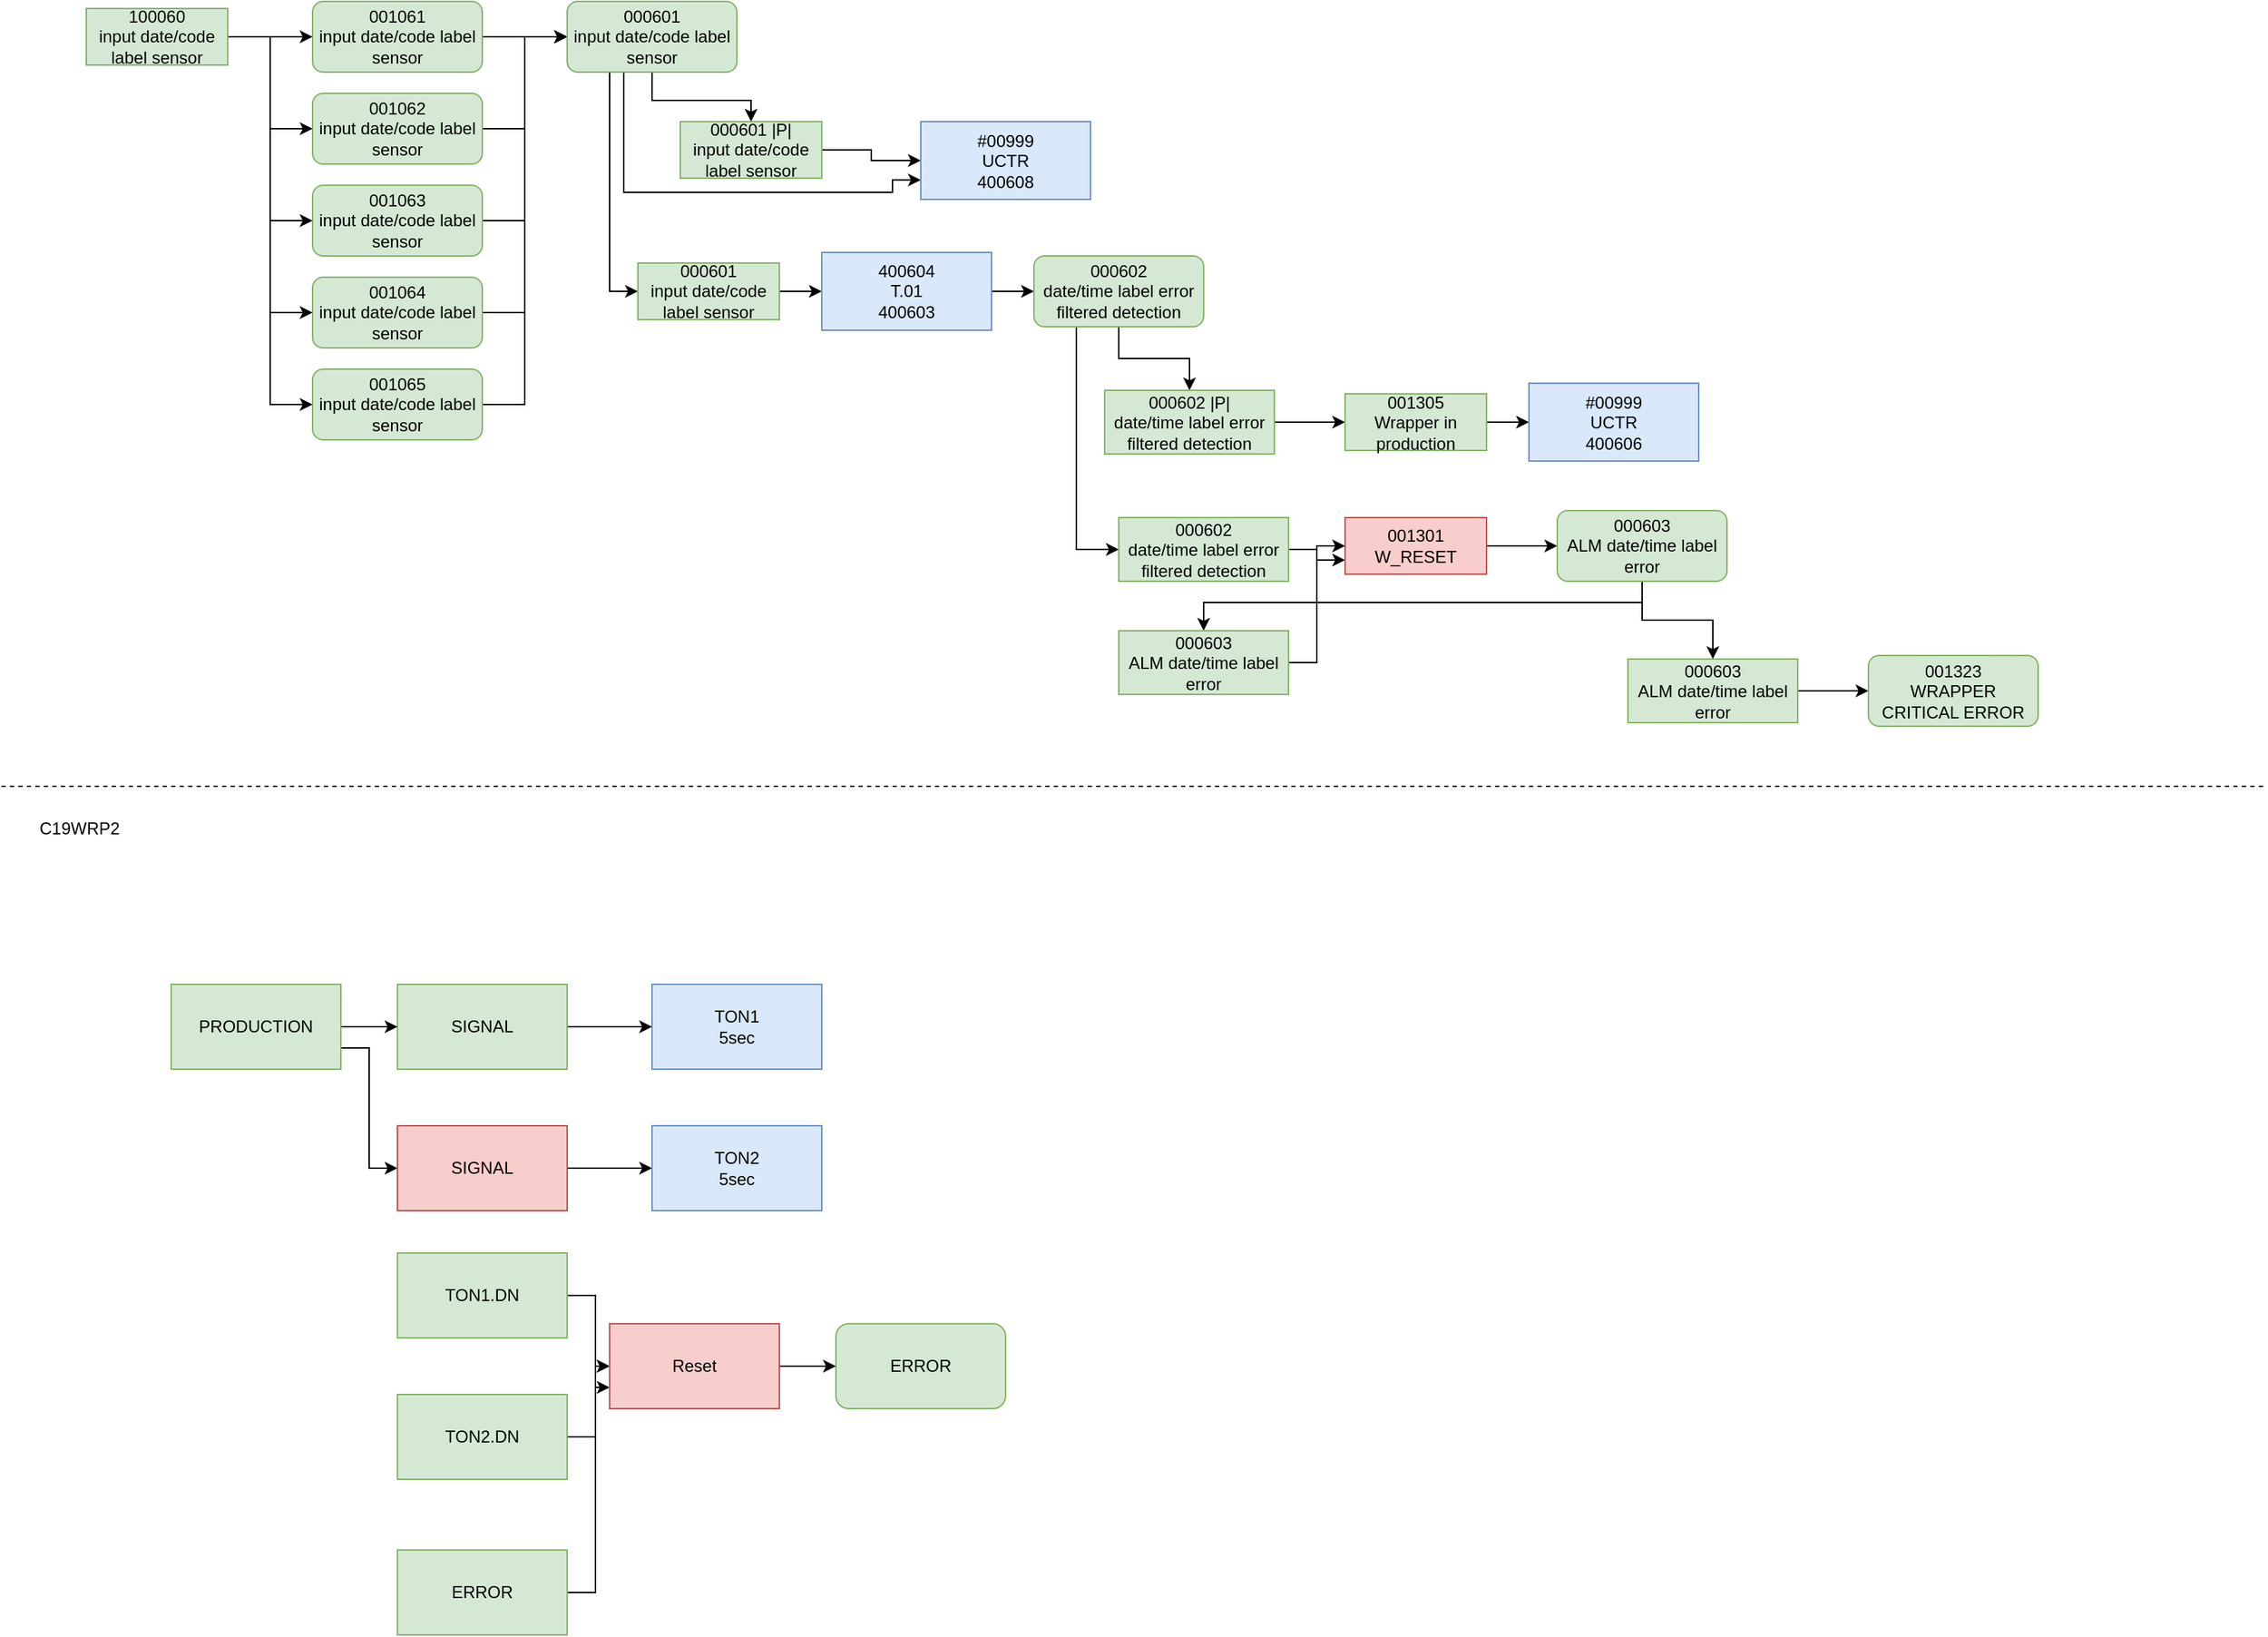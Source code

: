 <mxfile version="12.1.4" type="github" pages="1">
  <diagram id="90z9nul0cHA6gAlGrrF-" name="Page-1">
    <mxGraphModel dx="2076" dy="1110" grid="1" gridSize="10" guides="1" tooltips="1" connect="1" arrows="1" fold="1" page="1" pageScale="1" pageWidth="827" pageHeight="1169" math="0" shadow="0">
      <root>
        <mxCell id="0"/>
        <mxCell id="1" parent="0"/>
        <mxCell id="pxL_KVox_eAKRu0wZ2_9-3" style="edgeStyle=orthogonalEdgeStyle;rounded=0;orthogonalLoop=1;jettySize=auto;html=1;" edge="1" parent="1" source="pxL_KVox_eAKRu0wZ2_9-1" target="pxL_KVox_eAKRu0wZ2_9-2">
          <mxGeometry relative="1" as="geometry"/>
        </mxCell>
        <mxCell id="pxL_KVox_eAKRu0wZ2_9-5" style="edgeStyle=orthogonalEdgeStyle;rounded=0;orthogonalLoop=1;jettySize=auto;html=1;entryX=0;entryY=0.5;entryDx=0;entryDy=0;" edge="1" parent="1" source="pxL_KVox_eAKRu0wZ2_9-1" target="pxL_KVox_eAKRu0wZ2_9-4">
          <mxGeometry relative="1" as="geometry"/>
        </mxCell>
        <mxCell id="pxL_KVox_eAKRu0wZ2_9-7" style="edgeStyle=orthogonalEdgeStyle;rounded=0;orthogonalLoop=1;jettySize=auto;html=1;entryX=0;entryY=0.5;entryDx=0;entryDy=0;" edge="1" parent="1" source="pxL_KVox_eAKRu0wZ2_9-1" target="pxL_KVox_eAKRu0wZ2_9-6">
          <mxGeometry relative="1" as="geometry"/>
        </mxCell>
        <mxCell id="pxL_KVox_eAKRu0wZ2_9-9" style="edgeStyle=orthogonalEdgeStyle;rounded=0;orthogonalLoop=1;jettySize=auto;html=1;entryX=0;entryY=0.5;entryDx=0;entryDy=0;" edge="1" parent="1" source="pxL_KVox_eAKRu0wZ2_9-1" target="pxL_KVox_eAKRu0wZ2_9-8">
          <mxGeometry relative="1" as="geometry"/>
        </mxCell>
        <mxCell id="pxL_KVox_eAKRu0wZ2_9-11" style="edgeStyle=orthogonalEdgeStyle;rounded=0;orthogonalLoop=1;jettySize=auto;html=1;entryX=0;entryY=0.5;entryDx=0;entryDy=0;" edge="1" parent="1" source="pxL_KVox_eAKRu0wZ2_9-1" target="pxL_KVox_eAKRu0wZ2_9-10">
          <mxGeometry relative="1" as="geometry"/>
        </mxCell>
        <mxCell id="pxL_KVox_eAKRu0wZ2_9-1" value="&lt;div&gt;100060&lt;/div&gt;&lt;div&gt;input date/code label sensor&lt;br&gt;&lt;/div&gt;" style="rounded=0;whiteSpace=wrap;html=1;fillColor=#d5e8d4;strokeColor=#82b366;" vertex="1" parent="1">
          <mxGeometry x="80" y="70" width="100" height="40" as="geometry"/>
        </mxCell>
        <mxCell id="pxL_KVox_eAKRu0wZ2_9-13" style="edgeStyle=orthogonalEdgeStyle;rounded=0;orthogonalLoop=1;jettySize=auto;html=1;" edge="1" parent="1" source="pxL_KVox_eAKRu0wZ2_9-2" target="pxL_KVox_eAKRu0wZ2_9-12">
          <mxGeometry relative="1" as="geometry"/>
        </mxCell>
        <mxCell id="pxL_KVox_eAKRu0wZ2_9-2" value="&lt;div&gt;001061&lt;/div&gt;&lt;div&gt;input date/code label sensor&lt;br&gt;&lt;/div&gt;" style="rounded=1;whiteSpace=wrap;html=1;fillColor=#d5e8d4;strokeColor=#82b366;" vertex="1" parent="1">
          <mxGeometry x="240" y="65" width="120" height="50" as="geometry"/>
        </mxCell>
        <mxCell id="pxL_KVox_eAKRu0wZ2_9-14" style="edgeStyle=orthogonalEdgeStyle;rounded=0;orthogonalLoop=1;jettySize=auto;html=1;exitX=1;exitY=0.5;exitDx=0;exitDy=0;entryX=0;entryY=0.5;entryDx=0;entryDy=0;" edge="1" parent="1" source="pxL_KVox_eAKRu0wZ2_9-4" target="pxL_KVox_eAKRu0wZ2_9-12">
          <mxGeometry relative="1" as="geometry"/>
        </mxCell>
        <mxCell id="pxL_KVox_eAKRu0wZ2_9-4" value="&lt;div&gt;001062&lt;/div&gt;&lt;div&gt;input date/code label sensor&lt;br&gt;&lt;/div&gt;" style="rounded=1;whiteSpace=wrap;html=1;fillColor=#d5e8d4;strokeColor=#82b366;" vertex="1" parent="1">
          <mxGeometry x="240" y="130" width="120" height="50" as="geometry"/>
        </mxCell>
        <mxCell id="pxL_KVox_eAKRu0wZ2_9-15" style="edgeStyle=orthogonalEdgeStyle;rounded=0;orthogonalLoop=1;jettySize=auto;html=1;exitX=1;exitY=0.5;exitDx=0;exitDy=0;entryX=0;entryY=0.5;entryDx=0;entryDy=0;" edge="1" parent="1" source="pxL_KVox_eAKRu0wZ2_9-6" target="pxL_KVox_eAKRu0wZ2_9-12">
          <mxGeometry relative="1" as="geometry"/>
        </mxCell>
        <mxCell id="pxL_KVox_eAKRu0wZ2_9-6" value="&lt;div&gt;001063&lt;/div&gt;&lt;div&gt;input date/code label sensor&lt;br&gt;&lt;/div&gt;" style="rounded=1;whiteSpace=wrap;html=1;fillColor=#d5e8d4;strokeColor=#82b366;" vertex="1" parent="1">
          <mxGeometry x="240" y="195" width="120" height="50" as="geometry"/>
        </mxCell>
        <mxCell id="pxL_KVox_eAKRu0wZ2_9-16" style="edgeStyle=orthogonalEdgeStyle;rounded=0;orthogonalLoop=1;jettySize=auto;html=1;exitX=1;exitY=0.5;exitDx=0;exitDy=0;entryX=0;entryY=0.5;entryDx=0;entryDy=0;" edge="1" parent="1" source="pxL_KVox_eAKRu0wZ2_9-8" target="pxL_KVox_eAKRu0wZ2_9-12">
          <mxGeometry relative="1" as="geometry"/>
        </mxCell>
        <mxCell id="pxL_KVox_eAKRu0wZ2_9-8" value="&lt;div&gt;001064&lt;/div&gt;&lt;div&gt;input date/code label sensor&lt;br&gt;&lt;/div&gt;" style="rounded=1;whiteSpace=wrap;html=1;fillColor=#d5e8d4;strokeColor=#82b366;" vertex="1" parent="1">
          <mxGeometry x="240" y="260" width="120" height="50" as="geometry"/>
        </mxCell>
        <mxCell id="pxL_KVox_eAKRu0wZ2_9-17" style="edgeStyle=orthogonalEdgeStyle;rounded=0;orthogonalLoop=1;jettySize=auto;html=1;exitX=1;exitY=0.5;exitDx=0;exitDy=0;entryX=0;entryY=0.5;entryDx=0;entryDy=0;" edge="1" parent="1" source="pxL_KVox_eAKRu0wZ2_9-10" target="pxL_KVox_eAKRu0wZ2_9-12">
          <mxGeometry relative="1" as="geometry"/>
        </mxCell>
        <mxCell id="pxL_KVox_eAKRu0wZ2_9-10" value="&lt;div&gt;001065&lt;/div&gt;&lt;div&gt;input date/code label sensor&lt;br&gt;&lt;/div&gt;" style="rounded=1;whiteSpace=wrap;html=1;fillColor=#d5e8d4;strokeColor=#82b366;" vertex="1" parent="1">
          <mxGeometry x="240" y="325" width="120" height="50" as="geometry"/>
        </mxCell>
        <mxCell id="pxL_KVox_eAKRu0wZ2_9-19" style="edgeStyle=orthogonalEdgeStyle;rounded=0;orthogonalLoop=1;jettySize=auto;html=1;" edge="1" parent="1" source="pxL_KVox_eAKRu0wZ2_9-12" target="pxL_KVox_eAKRu0wZ2_9-18">
          <mxGeometry relative="1" as="geometry"/>
        </mxCell>
        <mxCell id="pxL_KVox_eAKRu0wZ2_9-22" style="edgeStyle=orthogonalEdgeStyle;rounded=0;orthogonalLoop=1;jettySize=auto;html=1;entryX=0;entryY=0.75;entryDx=0;entryDy=0;" edge="1" parent="1" source="pxL_KVox_eAKRu0wZ2_9-12" target="pxL_KVox_eAKRu0wZ2_9-20">
          <mxGeometry relative="1" as="geometry">
            <Array as="points">
              <mxPoint x="460" y="200"/>
              <mxPoint x="650" y="200"/>
            </Array>
          </mxGeometry>
        </mxCell>
        <mxCell id="pxL_KVox_eAKRu0wZ2_9-24" style="edgeStyle=orthogonalEdgeStyle;rounded=0;orthogonalLoop=1;jettySize=auto;html=1;exitX=0.25;exitY=1;exitDx=0;exitDy=0;entryX=0;entryY=0.5;entryDx=0;entryDy=0;" edge="1" parent="1" source="pxL_KVox_eAKRu0wZ2_9-12" target="pxL_KVox_eAKRu0wZ2_9-23">
          <mxGeometry relative="1" as="geometry"/>
        </mxCell>
        <mxCell id="pxL_KVox_eAKRu0wZ2_9-12" value="&lt;div&gt;000601&lt;/div&gt;&lt;div&gt;input date/code label sensor&lt;br&gt;&lt;/div&gt;" style="rounded=1;whiteSpace=wrap;html=1;fillColor=#d5e8d4;strokeColor=#82b366;" vertex="1" parent="1">
          <mxGeometry x="420" y="65" width="120" height="50" as="geometry"/>
        </mxCell>
        <mxCell id="pxL_KVox_eAKRu0wZ2_9-21" style="edgeStyle=orthogonalEdgeStyle;rounded=0;orthogonalLoop=1;jettySize=auto;html=1;" edge="1" parent="1" source="pxL_KVox_eAKRu0wZ2_9-18" target="pxL_KVox_eAKRu0wZ2_9-20">
          <mxGeometry relative="1" as="geometry"/>
        </mxCell>
        <mxCell id="pxL_KVox_eAKRu0wZ2_9-18" value="&lt;div&gt;000601 |P|&lt;br&gt;&lt;/div&gt;&lt;div&gt;input date/code label sensor&lt;br&gt;&lt;/div&gt;" style="rounded=0;whiteSpace=wrap;html=1;fillColor=#d5e8d4;strokeColor=#82b366;" vertex="1" parent="1">
          <mxGeometry x="500" y="150" width="100" height="40" as="geometry"/>
        </mxCell>
        <mxCell id="pxL_KVox_eAKRu0wZ2_9-20" value="&lt;div&gt;#00999&lt;/div&gt;&lt;div&gt;UCTR&lt;/div&gt;&lt;div&gt;400608&lt;br&gt;&lt;/div&gt;" style="rounded=0;whiteSpace=wrap;html=1;fillColor=#dae8fc;strokeColor=#6c8ebf;" vertex="1" parent="1">
          <mxGeometry x="670" y="150" width="120" height="55" as="geometry"/>
        </mxCell>
        <mxCell id="pxL_KVox_eAKRu0wZ2_9-26" style="edgeStyle=orthogonalEdgeStyle;rounded=0;orthogonalLoop=1;jettySize=auto;html=1;" edge="1" parent="1" source="pxL_KVox_eAKRu0wZ2_9-23" target="pxL_KVox_eAKRu0wZ2_9-25">
          <mxGeometry relative="1" as="geometry"/>
        </mxCell>
        <mxCell id="pxL_KVox_eAKRu0wZ2_9-23" value="&lt;div&gt;000601&lt;br&gt;&lt;/div&gt;&lt;div&gt;input date/code label sensor&lt;br&gt;&lt;/div&gt;" style="rounded=0;whiteSpace=wrap;html=1;fillColor=#d5e8d4;strokeColor=#82b366;" vertex="1" parent="1">
          <mxGeometry x="470" y="250" width="100" height="40" as="geometry"/>
        </mxCell>
        <mxCell id="pxL_KVox_eAKRu0wZ2_9-28" style="edgeStyle=orthogonalEdgeStyle;rounded=0;orthogonalLoop=1;jettySize=auto;html=1;" edge="1" parent="1" source="pxL_KVox_eAKRu0wZ2_9-25" target="pxL_KVox_eAKRu0wZ2_9-27">
          <mxGeometry relative="1" as="geometry"/>
        </mxCell>
        <mxCell id="pxL_KVox_eAKRu0wZ2_9-25" value="&lt;div&gt;400604&lt;/div&gt;&lt;div&gt;T.01&lt;br&gt;&lt;/div&gt;&lt;div&gt;400603&lt;br&gt;&lt;/div&gt;" style="rounded=0;whiteSpace=wrap;html=1;fillColor=#dae8fc;strokeColor=#6c8ebf;" vertex="1" parent="1">
          <mxGeometry x="600" y="242.5" width="120" height="55" as="geometry"/>
        </mxCell>
        <mxCell id="pxL_KVox_eAKRu0wZ2_9-30" style="edgeStyle=orthogonalEdgeStyle;rounded=0;orthogonalLoop=1;jettySize=auto;html=1;exitX=0.5;exitY=1;exitDx=0;exitDy=0;" edge="1" parent="1" source="pxL_KVox_eAKRu0wZ2_9-27" target="pxL_KVox_eAKRu0wZ2_9-29">
          <mxGeometry relative="1" as="geometry"/>
        </mxCell>
        <mxCell id="pxL_KVox_eAKRu0wZ2_9-36" style="edgeStyle=orthogonalEdgeStyle;rounded=0;orthogonalLoop=1;jettySize=auto;html=1;exitX=0.25;exitY=1;exitDx=0;exitDy=0;entryX=0;entryY=0.5;entryDx=0;entryDy=0;" edge="1" parent="1" source="pxL_KVox_eAKRu0wZ2_9-27" target="pxL_KVox_eAKRu0wZ2_9-35">
          <mxGeometry relative="1" as="geometry"/>
        </mxCell>
        <mxCell id="pxL_KVox_eAKRu0wZ2_9-27" value="&lt;div&gt;000602&lt;/div&gt;&lt;div&gt;date/time label error filtered detection&lt;br&gt;&lt;/div&gt;" style="rounded=1;whiteSpace=wrap;html=1;fillColor=#d5e8d4;strokeColor=#82b366;" vertex="1" parent="1">
          <mxGeometry x="750" y="245" width="120" height="50" as="geometry"/>
        </mxCell>
        <mxCell id="pxL_KVox_eAKRu0wZ2_9-32" style="edgeStyle=orthogonalEdgeStyle;rounded=0;orthogonalLoop=1;jettySize=auto;html=1;" edge="1" parent="1" source="pxL_KVox_eAKRu0wZ2_9-29" target="pxL_KVox_eAKRu0wZ2_9-31">
          <mxGeometry relative="1" as="geometry"/>
        </mxCell>
        <mxCell id="pxL_KVox_eAKRu0wZ2_9-29" value="&lt;div&gt;000602 |P|&lt;br&gt;&lt;/div&gt;&lt;div&gt;date/time label error filtered detection&lt;br&gt;&lt;/div&gt;" style="rounded=0;whiteSpace=wrap;html=1;fillColor=#d5e8d4;strokeColor=#82b366;" vertex="1" parent="1">
          <mxGeometry x="800" y="340" width="120" height="45" as="geometry"/>
        </mxCell>
        <mxCell id="pxL_KVox_eAKRu0wZ2_9-34" style="edgeStyle=orthogonalEdgeStyle;rounded=0;orthogonalLoop=1;jettySize=auto;html=1;entryX=0;entryY=0.5;entryDx=0;entryDy=0;" edge="1" parent="1" source="pxL_KVox_eAKRu0wZ2_9-31" target="pxL_KVox_eAKRu0wZ2_9-33">
          <mxGeometry relative="1" as="geometry"/>
        </mxCell>
        <mxCell id="pxL_KVox_eAKRu0wZ2_9-31" value="&lt;div&gt;001305&lt;/div&gt;&lt;div&gt;Wrapper in production&lt;br&gt;&lt;/div&gt;" style="rounded=0;whiteSpace=wrap;html=1;fillColor=#d5e8d4;strokeColor=#82b366;" vertex="1" parent="1">
          <mxGeometry x="970" y="342.5" width="100" height="40" as="geometry"/>
        </mxCell>
        <mxCell id="pxL_KVox_eAKRu0wZ2_9-33" value="&lt;div&gt;#00999&lt;/div&gt;&lt;div&gt;UCTR&lt;/div&gt;&lt;div&gt;400606&lt;br&gt;&lt;/div&gt;" style="rounded=0;whiteSpace=wrap;html=1;fillColor=#dae8fc;strokeColor=#6c8ebf;" vertex="1" parent="1">
          <mxGeometry x="1100" y="335" width="120" height="55" as="geometry"/>
        </mxCell>
        <mxCell id="pxL_KVox_eAKRu0wZ2_9-38" style="edgeStyle=orthogonalEdgeStyle;rounded=0;orthogonalLoop=1;jettySize=auto;html=1;entryX=0;entryY=0.75;entryDx=0;entryDy=0;" edge="1" parent="1" source="pxL_KVox_eAKRu0wZ2_9-35" target="pxL_KVox_eAKRu0wZ2_9-37">
          <mxGeometry relative="1" as="geometry"/>
        </mxCell>
        <mxCell id="pxL_KVox_eAKRu0wZ2_9-35" value="&lt;div&gt;000602 &lt;br&gt;&lt;/div&gt;&lt;div&gt;date/time label error filtered detection&lt;br&gt;&lt;/div&gt;" style="rounded=0;whiteSpace=wrap;html=1;fillColor=#d5e8d4;strokeColor=#82b366;" vertex="1" parent="1">
          <mxGeometry x="810" y="430" width="120" height="45" as="geometry"/>
        </mxCell>
        <mxCell id="pxL_KVox_eAKRu0wZ2_9-42" style="edgeStyle=orthogonalEdgeStyle;rounded=0;orthogonalLoop=1;jettySize=auto;html=1;" edge="1" parent="1" source="pxL_KVox_eAKRu0wZ2_9-37" target="pxL_KVox_eAKRu0wZ2_9-41">
          <mxGeometry relative="1" as="geometry"/>
        </mxCell>
        <mxCell id="pxL_KVox_eAKRu0wZ2_9-37" value="&lt;div&gt;001301&lt;/div&gt;&lt;div&gt;W_RESET&lt;br&gt;&lt;/div&gt;" style="rounded=0;whiteSpace=wrap;html=1;fillColor=#f8cecc;strokeColor=#b85450;" vertex="1" parent="1">
          <mxGeometry x="970" y="430" width="100" height="40" as="geometry"/>
        </mxCell>
        <mxCell id="pxL_KVox_eAKRu0wZ2_9-45" style="edgeStyle=orthogonalEdgeStyle;rounded=0;orthogonalLoop=1;jettySize=auto;html=1;" edge="1" parent="1" source="pxL_KVox_eAKRu0wZ2_9-41" target="pxL_KVox_eAKRu0wZ2_9-43">
          <mxGeometry relative="1" as="geometry">
            <Array as="points">
              <mxPoint x="1180" y="490"/>
              <mxPoint x="870" y="490"/>
            </Array>
          </mxGeometry>
        </mxCell>
        <mxCell id="pxL_KVox_eAKRu0wZ2_9-47" style="edgeStyle=orthogonalEdgeStyle;rounded=0;orthogonalLoop=1;jettySize=auto;html=1;" edge="1" parent="1" source="pxL_KVox_eAKRu0wZ2_9-41" target="pxL_KVox_eAKRu0wZ2_9-46">
          <mxGeometry relative="1" as="geometry"/>
        </mxCell>
        <mxCell id="pxL_KVox_eAKRu0wZ2_9-41" value="&lt;div&gt;000603 &lt;br&gt;&lt;/div&gt;&lt;div&gt;ALM date/time label error&lt;br&gt;&lt;/div&gt;" style="rounded=1;whiteSpace=wrap;html=1;fillColor=#d5e8d4;strokeColor=#82b366;" vertex="1" parent="1">
          <mxGeometry x="1120" y="425" width="120" height="50" as="geometry"/>
        </mxCell>
        <mxCell id="pxL_KVox_eAKRu0wZ2_9-44" style="edgeStyle=orthogonalEdgeStyle;rounded=0;orthogonalLoop=1;jettySize=auto;html=1;entryX=0;entryY=0.5;entryDx=0;entryDy=0;" edge="1" parent="1" source="pxL_KVox_eAKRu0wZ2_9-43" target="pxL_KVox_eAKRu0wZ2_9-37">
          <mxGeometry relative="1" as="geometry"/>
        </mxCell>
        <mxCell id="pxL_KVox_eAKRu0wZ2_9-43" value="&lt;div&gt;000603 &lt;br&gt;&lt;/div&gt;&lt;div&gt;ALM date/time label error&lt;br&gt;&lt;/div&gt;" style="rounded=0;whiteSpace=wrap;html=1;fillColor=#d5e8d4;strokeColor=#82b366;" vertex="1" parent="1">
          <mxGeometry x="810" y="510" width="120" height="45" as="geometry"/>
        </mxCell>
        <mxCell id="pxL_KVox_eAKRu0wZ2_9-49" style="edgeStyle=orthogonalEdgeStyle;rounded=0;orthogonalLoop=1;jettySize=auto;html=1;" edge="1" parent="1" source="pxL_KVox_eAKRu0wZ2_9-46" target="pxL_KVox_eAKRu0wZ2_9-48">
          <mxGeometry relative="1" as="geometry"/>
        </mxCell>
        <mxCell id="pxL_KVox_eAKRu0wZ2_9-46" value="&lt;div&gt;000603 &lt;br&gt;&lt;/div&gt;&lt;div&gt;ALM date/time label error&lt;br&gt;&lt;/div&gt;" style="rounded=0;whiteSpace=wrap;html=1;fillColor=#d5e8d4;strokeColor=#82b366;" vertex="1" parent="1">
          <mxGeometry x="1170" y="530" width="120" height="45" as="geometry"/>
        </mxCell>
        <mxCell id="pxL_KVox_eAKRu0wZ2_9-48" value="&lt;div&gt;001323&lt;/div&gt;&lt;div&gt;WRAPPER CRITICAL ERROR&lt;br&gt;&lt;/div&gt;" style="rounded=1;whiteSpace=wrap;html=1;fillColor=#d5e8d4;strokeColor=#82b366;" vertex="1" parent="1">
          <mxGeometry x="1340" y="527.5" width="120" height="50" as="geometry"/>
        </mxCell>
        <mxCell id="pxL_KVox_eAKRu0wZ2_9-50" value="C19WRP2" style="text;html=1;resizable=0;points=[];autosize=1;align=left;verticalAlign=top;spacingTop=-4;" vertex="1" parent="1">
          <mxGeometry x="45" y="640" width="70" height="20" as="geometry"/>
        </mxCell>
        <mxCell id="pxL_KVox_eAKRu0wZ2_9-51" value="" style="endArrow=none;dashed=1;html=1;" edge="1" parent="1">
          <mxGeometry width="50" height="50" relative="1" as="geometry">
            <mxPoint x="20" y="620" as="sourcePoint"/>
            <mxPoint x="1620" y="620" as="targetPoint"/>
          </mxGeometry>
        </mxCell>
        <mxCell id="pxL_KVox_eAKRu0wZ2_9-56" style="edgeStyle=orthogonalEdgeStyle;rounded=0;orthogonalLoop=1;jettySize=auto;html=1;" edge="1" parent="1" source="pxL_KVox_eAKRu0wZ2_9-52" target="pxL_KVox_eAKRu0wZ2_9-55">
          <mxGeometry relative="1" as="geometry"/>
        </mxCell>
        <mxCell id="pxL_KVox_eAKRu0wZ2_9-52" value="SIGNAL" style="rounded=0;whiteSpace=wrap;html=1;fillColor=#d5e8d4;strokeColor=#82b366;" vertex="1" parent="1">
          <mxGeometry x="300" y="760" width="120" height="60" as="geometry"/>
        </mxCell>
        <mxCell id="pxL_KVox_eAKRu0wZ2_9-54" style="edgeStyle=orthogonalEdgeStyle;rounded=0;orthogonalLoop=1;jettySize=auto;html=1;exitX=1;exitY=0.5;exitDx=0;exitDy=0;" edge="1" parent="1" source="pxL_KVox_eAKRu0wZ2_9-53" target="pxL_KVox_eAKRu0wZ2_9-52">
          <mxGeometry relative="1" as="geometry"/>
        </mxCell>
        <mxCell id="pxL_KVox_eAKRu0wZ2_9-61" style="edgeStyle=orthogonalEdgeStyle;rounded=0;orthogonalLoop=1;jettySize=auto;html=1;exitX=1;exitY=0.75;exitDx=0;exitDy=0;entryX=0;entryY=0.5;entryDx=0;entryDy=0;" edge="1" parent="1" source="pxL_KVox_eAKRu0wZ2_9-53" target="pxL_KVox_eAKRu0wZ2_9-59">
          <mxGeometry relative="1" as="geometry"/>
        </mxCell>
        <mxCell id="pxL_KVox_eAKRu0wZ2_9-53" value="PRODUCTION" style="rounded=0;whiteSpace=wrap;html=1;fillColor=#d5e8d4;strokeColor=#82b366;" vertex="1" parent="1">
          <mxGeometry x="140" y="760" width="120" height="60" as="geometry"/>
        </mxCell>
        <mxCell id="pxL_KVox_eAKRu0wZ2_9-55" value="&lt;div&gt;TON1&lt;br&gt;&lt;/div&gt;&lt;div&gt;5sec&lt;/div&gt;" style="rounded=0;whiteSpace=wrap;html=1;fillColor=#dae8fc;strokeColor=#6c8ebf;" vertex="1" parent="1">
          <mxGeometry x="480" y="760" width="120" height="60" as="geometry"/>
        </mxCell>
        <mxCell id="pxL_KVox_eAKRu0wZ2_9-58" style="edgeStyle=orthogonalEdgeStyle;rounded=0;orthogonalLoop=1;jettySize=auto;html=1;" edge="1" source="pxL_KVox_eAKRu0wZ2_9-59" target="pxL_KVox_eAKRu0wZ2_9-60" parent="1">
          <mxGeometry relative="1" as="geometry"/>
        </mxCell>
        <mxCell id="pxL_KVox_eAKRu0wZ2_9-59" value="SIGNAL" style="rounded=0;whiteSpace=wrap;html=1;fillColor=#f8cecc;strokeColor=#b85450;" vertex="1" parent="1">
          <mxGeometry x="300" y="860" width="120" height="60" as="geometry"/>
        </mxCell>
        <mxCell id="pxL_KVox_eAKRu0wZ2_9-60" value="&lt;div&gt;TON2&lt;br&gt;&lt;/div&gt;&lt;div&gt;5sec&lt;/div&gt;" style="rounded=0;whiteSpace=wrap;html=1;fillColor=#dae8fc;strokeColor=#6c8ebf;" vertex="1" parent="1">
          <mxGeometry x="480" y="860" width="120" height="60" as="geometry"/>
        </mxCell>
        <mxCell id="pxL_KVox_eAKRu0wZ2_9-62" value="ERROR" style="rounded=1;whiteSpace=wrap;html=1;fillColor=#d5e8d4;strokeColor=#82b366;" vertex="1" parent="1">
          <mxGeometry x="610" y="1000" width="120" height="60" as="geometry"/>
        </mxCell>
        <mxCell id="pxL_KVox_eAKRu0wZ2_9-71" style="edgeStyle=orthogonalEdgeStyle;rounded=0;orthogonalLoop=1;jettySize=auto;html=1;" edge="1" parent="1" source="pxL_KVox_eAKRu0wZ2_9-63" target="pxL_KVox_eAKRu0wZ2_9-68">
          <mxGeometry relative="1" as="geometry"/>
        </mxCell>
        <mxCell id="pxL_KVox_eAKRu0wZ2_9-63" value="&lt;div&gt;TON1.DN&lt;br&gt;&lt;/div&gt;" style="rounded=0;whiteSpace=wrap;html=1;fillColor=#d5e8d4;strokeColor=#82b366;" vertex="1" parent="1">
          <mxGeometry x="300" y="950" width="120" height="60" as="geometry"/>
        </mxCell>
        <mxCell id="pxL_KVox_eAKRu0wZ2_9-70" style="edgeStyle=orthogonalEdgeStyle;rounded=0;orthogonalLoop=1;jettySize=auto;html=1;" edge="1" parent="1" source="pxL_KVox_eAKRu0wZ2_9-64" target="pxL_KVox_eAKRu0wZ2_9-68">
          <mxGeometry relative="1" as="geometry"/>
        </mxCell>
        <mxCell id="pxL_KVox_eAKRu0wZ2_9-64" value="&lt;div&gt;TON2.DN&lt;br&gt;&lt;/div&gt;" style="rounded=0;whiteSpace=wrap;html=1;fillColor=#d5e8d4;strokeColor=#82b366;" vertex="1" parent="1">
          <mxGeometry x="300" y="1050" width="120" height="60" as="geometry"/>
        </mxCell>
        <mxCell id="pxL_KVox_eAKRu0wZ2_9-69" style="edgeStyle=orthogonalEdgeStyle;rounded=0;orthogonalLoop=1;jettySize=auto;html=1;entryX=0;entryY=0.75;entryDx=0;entryDy=0;" edge="1" parent="1" source="pxL_KVox_eAKRu0wZ2_9-67" target="pxL_KVox_eAKRu0wZ2_9-68">
          <mxGeometry relative="1" as="geometry">
            <Array as="points">
              <mxPoint x="440" y="1190"/>
              <mxPoint x="440" y="1045"/>
            </Array>
          </mxGeometry>
        </mxCell>
        <mxCell id="pxL_KVox_eAKRu0wZ2_9-67" value="ERROR" style="rounded=0;whiteSpace=wrap;html=1;fillColor=#d5e8d4;strokeColor=#82b366;" vertex="1" parent="1">
          <mxGeometry x="300" y="1160" width="120" height="60" as="geometry"/>
        </mxCell>
        <mxCell id="pxL_KVox_eAKRu0wZ2_9-72" style="edgeStyle=orthogonalEdgeStyle;rounded=0;orthogonalLoop=1;jettySize=auto;html=1;" edge="1" parent="1" source="pxL_KVox_eAKRu0wZ2_9-68" target="pxL_KVox_eAKRu0wZ2_9-62">
          <mxGeometry relative="1" as="geometry"/>
        </mxCell>
        <mxCell id="pxL_KVox_eAKRu0wZ2_9-68" value="Reset" style="rounded=0;whiteSpace=wrap;html=1;fillColor=#f8cecc;strokeColor=#b85450;" vertex="1" parent="1">
          <mxGeometry x="450" y="1000" width="120" height="60" as="geometry"/>
        </mxCell>
      </root>
    </mxGraphModel>
  </diagram>
</mxfile>
